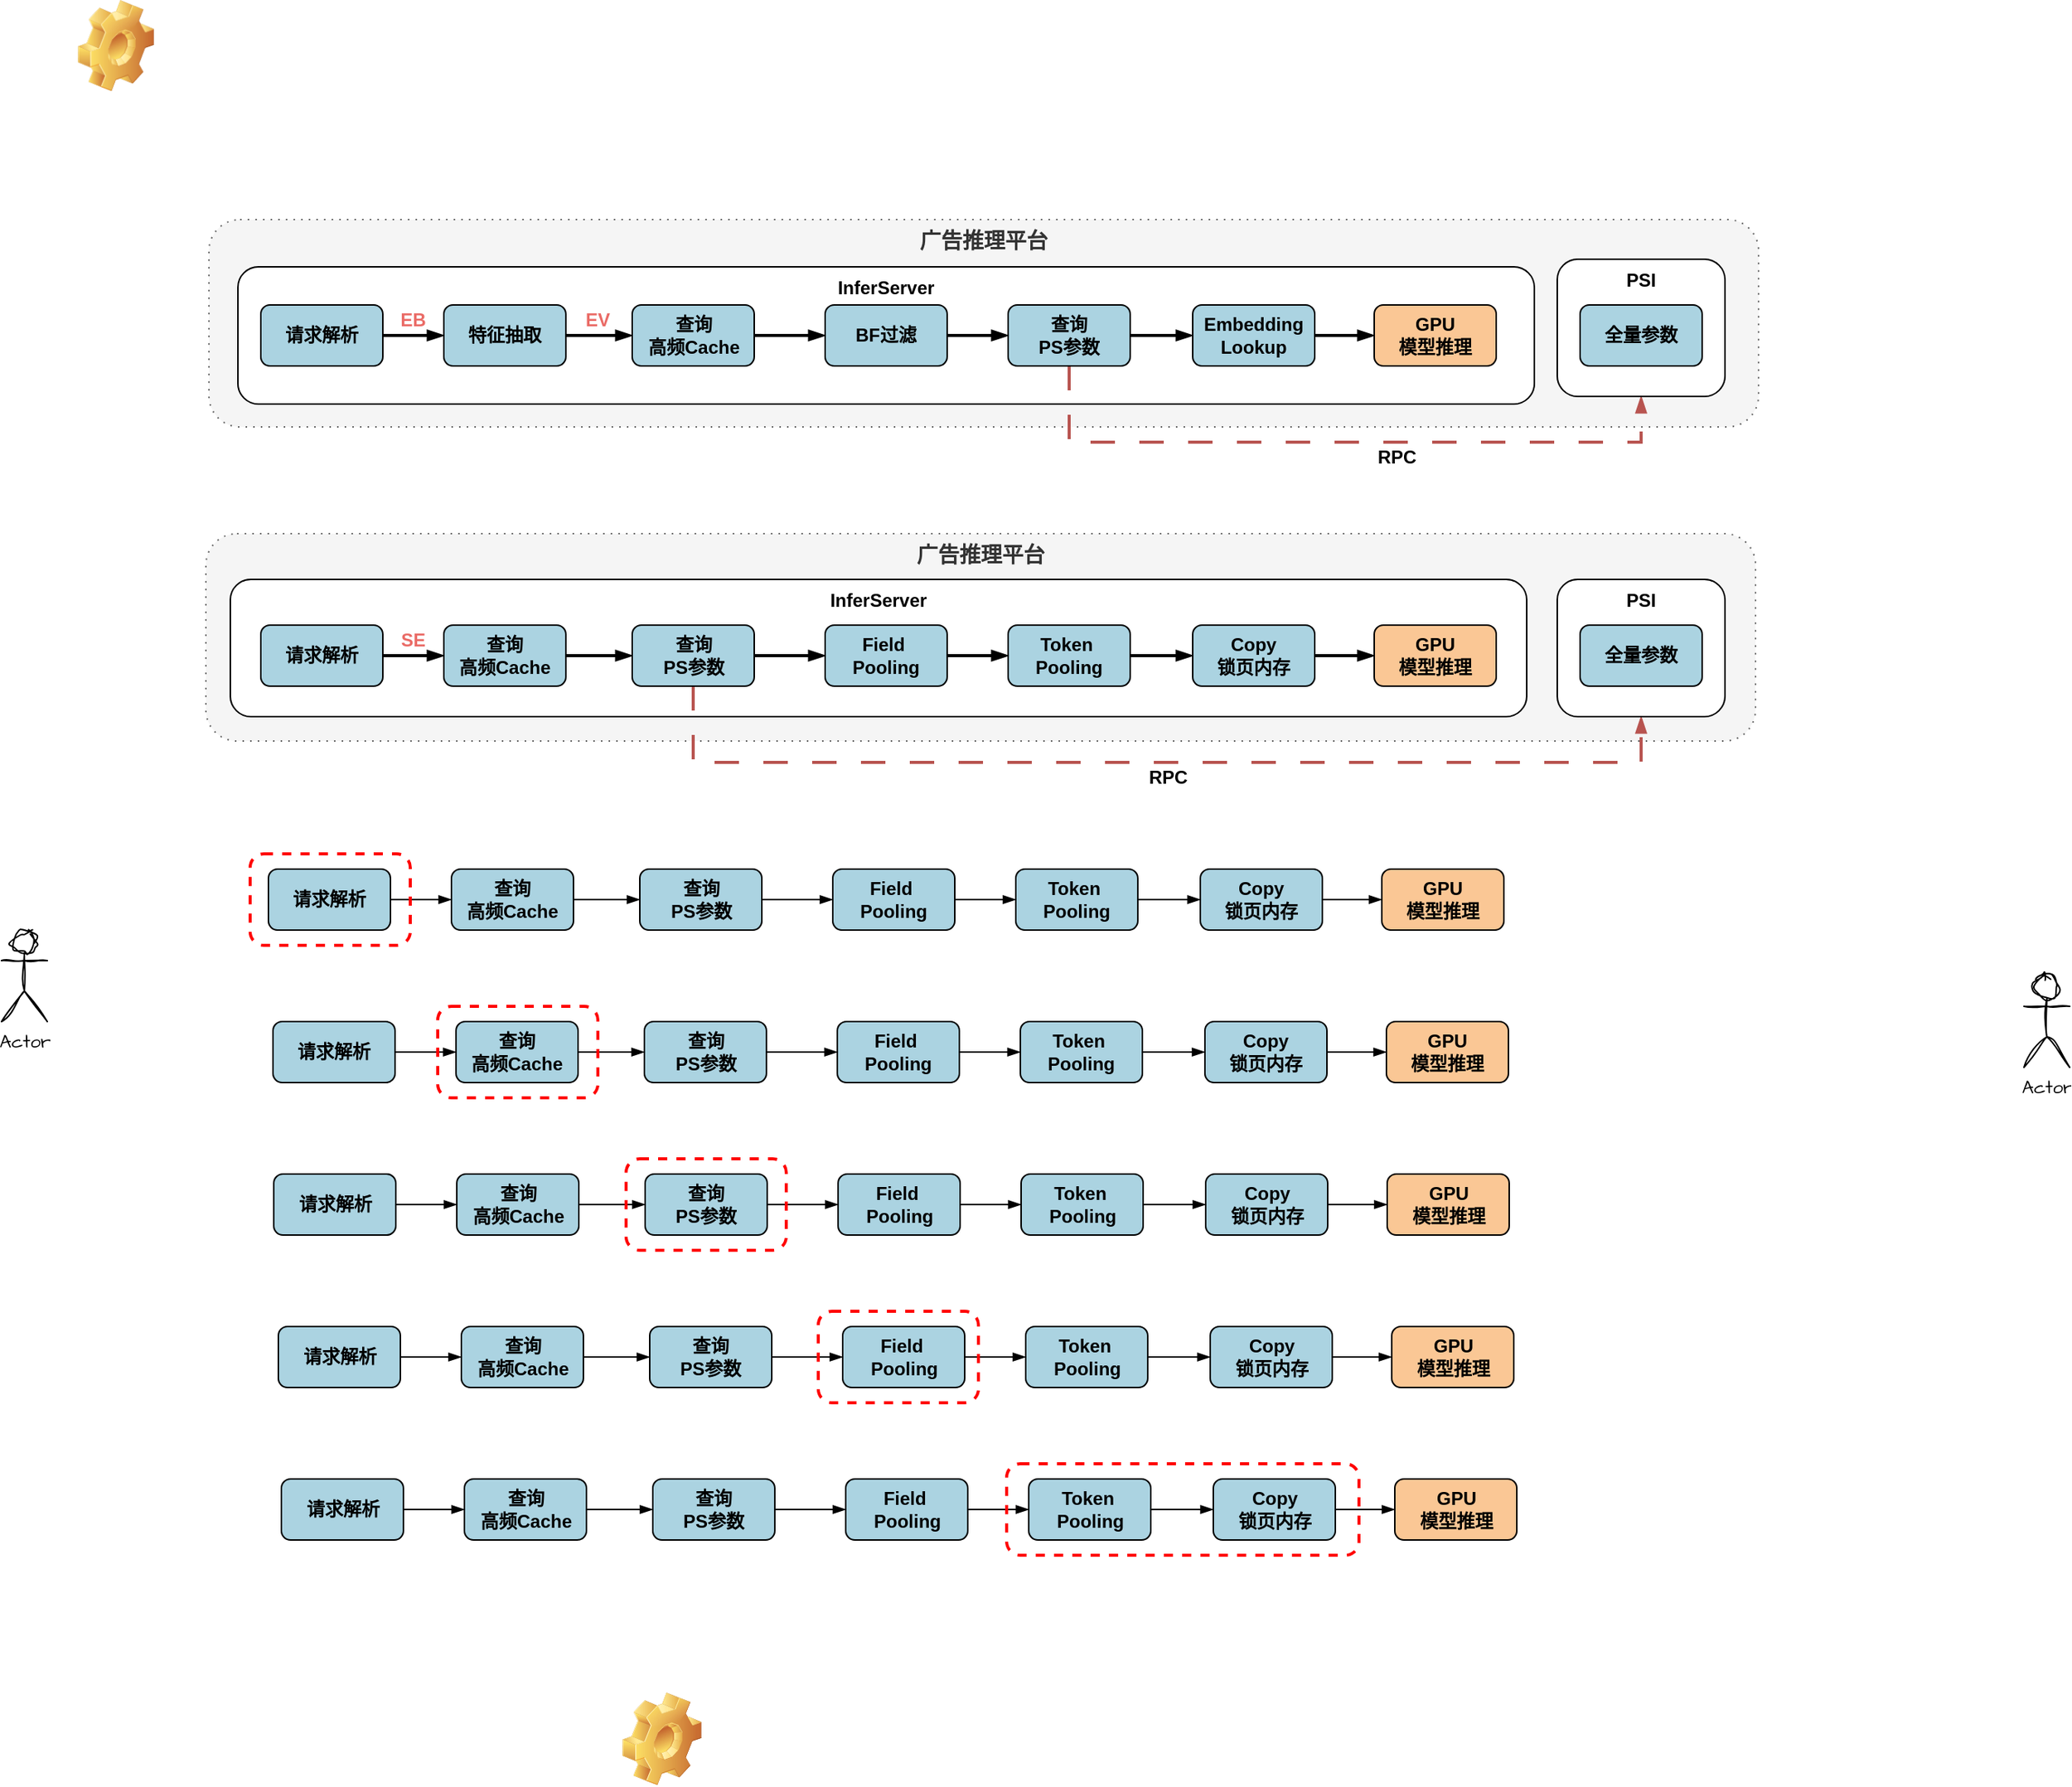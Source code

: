 <mxfile version="27.0.6">
  <diagram name="第 1 页" id="GjEhbLxv8ckOb1mPa53r">
    <mxGraphModel dx="2040" dy="1800" grid="1" gridSize="10" guides="1" tooltips="1" connect="1" arrows="1" fold="1" page="1" pageScale="1" pageWidth="827" pageHeight="1169" math="0" shadow="0">
      <root>
        <mxCell id="0" />
        <mxCell id="1" parent="0" />
        <mxCell id="kPLIuCxcIL4N2UCZBuoY-30" value="&lt;b&gt;&lt;font style=&quot;font-size: 14px;&quot;&gt;广告推理平台&lt;/font&gt;&lt;/b&gt;" style="rounded=1;whiteSpace=wrap;html=1;hachureGap=4;fontFamily=Architects Daughter;fontSource=https%3A%2F%2Ffonts.googleapis.com%2Fcss%3Ffamily%3DArchitects%2BDaughter;dashed=1;dashPattern=1 4;verticalAlign=top;fillColor=#f5f5f5;fontColor=#333333;strokeColor=#666666;" vertex="1" parent="1">
          <mxGeometry x="34" y="340" width="1016" height="136" as="geometry" />
        </mxCell>
        <mxCell id="kPLIuCxcIL4N2UCZBuoY-8" value="&lt;font face=&quot;Helvetica&quot;&gt;&lt;b style=&quot;&quot;&gt;InferServer&lt;/b&gt;&lt;/font&gt;" style="rounded=1;whiteSpace=wrap;html=1;hachureGap=4;fontFamily=Architects Daughter;fontSource=https%3A%2F%2Ffonts.googleapis.com%2Fcss%3Ffamily%3DArchitects%2BDaughter;verticalAlign=top;" vertex="1" parent="1">
          <mxGeometry x="50" y="370" width="850" height="90" as="geometry" />
        </mxCell>
        <mxCell id="kPLIuCxcIL4N2UCZBuoY-9" style="edgeStyle=orthogonalEdgeStyle;rounded=0;hachureGap=4;orthogonalLoop=1;jettySize=auto;html=1;exitX=1;exitY=0.5;exitDx=0;exitDy=0;fontFamily=Architects Daughter;fontSource=https%3A%2F%2Ffonts.googleapis.com%2Fcss%3Ffamily%3DArchitects%2BDaughter;endArrow=blockThin;endFill=1;strokeWidth=2;" edge="1" parent="1" source="kPLIuCxcIL4N2UCZBuoY-1" target="kPLIuCxcIL4N2UCZBuoY-2">
          <mxGeometry relative="1" as="geometry">
            <Array as="points">
              <mxPoint x="170" y="420" />
              <mxPoint x="170" y="420" />
            </Array>
          </mxGeometry>
        </mxCell>
        <mxCell id="kPLIuCxcIL4N2UCZBuoY-1" value="请求解析" style="rounded=1;whiteSpace=wrap;html=1;hachureGap=4;fontFamily=Helvetica;fontStyle=1;fillColor=#ABD3E1;" vertex="1" parent="1">
          <mxGeometry x="70" y="400" width="80" height="40" as="geometry" />
        </mxCell>
        <mxCell id="kPLIuCxcIL4N2UCZBuoY-10" style="edgeStyle=orthogonalEdgeStyle;rounded=0;hachureGap=4;orthogonalLoop=1;jettySize=auto;html=1;exitX=1;exitY=0.5;exitDx=0;exitDy=0;entryX=0;entryY=0.5;entryDx=0;entryDy=0;fontFamily=Architects Daughter;fontSource=https%3A%2F%2Ffonts.googleapis.com%2Fcss%3Ffamily%3DArchitects%2BDaughter;endArrow=blockThin;endFill=1;strokeWidth=2;" edge="1" parent="1" source="kPLIuCxcIL4N2UCZBuoY-2" target="kPLIuCxcIL4N2UCZBuoY-3">
          <mxGeometry relative="1" as="geometry" />
        </mxCell>
        <mxCell id="kPLIuCxcIL4N2UCZBuoY-2" value="查询&lt;div&gt;高频Cache&lt;/div&gt;" style="rounded=1;whiteSpace=wrap;html=1;hachureGap=4;fontFamily=Helvetica;fontStyle=1;fillColor=#ABD3E1;" vertex="1" parent="1">
          <mxGeometry x="190" y="400" width="80" height="40" as="geometry" />
        </mxCell>
        <mxCell id="kPLIuCxcIL4N2UCZBuoY-11" style="edgeStyle=orthogonalEdgeStyle;rounded=0;hachureGap=4;orthogonalLoop=1;jettySize=auto;html=1;exitX=1;exitY=0.5;exitDx=0;exitDy=0;fontFamily=Architects Daughter;fontSource=https%3A%2F%2Ffonts.googleapis.com%2Fcss%3Ffamily%3DArchitects%2BDaughter;endArrow=blockThin;endFill=1;strokeWidth=2;" edge="1" parent="1" source="kPLIuCxcIL4N2UCZBuoY-3" target="kPLIuCxcIL4N2UCZBuoY-4">
          <mxGeometry relative="1" as="geometry" />
        </mxCell>
        <mxCell id="kPLIuCxcIL4N2UCZBuoY-34" style="edgeStyle=orthogonalEdgeStyle;rounded=0;hachureGap=4;orthogonalLoop=1;jettySize=auto;html=1;exitX=0.5;exitY=1;exitDx=0;exitDy=0;entryX=0.5;entryY=1;entryDx=0;entryDy=0;fontFamily=Architects Daughter;fontSource=https%3A%2F%2Ffonts.googleapis.com%2Fcss%3Ffamily%3DArchitects%2BDaughter;endArrow=blockThin;endFill=1;strokeWidth=2;dashed=1;dashPattern=8 8;fillColor=#f8cecc;strokeColor=#b85450;" edge="1" parent="1" source="kPLIuCxcIL4N2UCZBuoY-3" target="kPLIuCxcIL4N2UCZBuoY-29">
          <mxGeometry relative="1" as="geometry">
            <Array as="points">
              <mxPoint x="354" y="490" />
              <mxPoint x="975" y="490" />
            </Array>
          </mxGeometry>
        </mxCell>
        <mxCell id="kPLIuCxcIL4N2UCZBuoY-3" value="查询&lt;div&gt;PS&lt;span style=&quot;background-color: transparent; color: light-dark(rgb(0, 0, 0), rgb(255, 255, 255));&quot;&gt;参数&lt;/span&gt;&lt;/div&gt;" style="rounded=1;whiteSpace=wrap;html=1;hachureGap=4;fontFamily=Helvetica;fontStyle=1;fillColor=#ABD3E1;" vertex="1" parent="1">
          <mxGeometry x="313.5" y="400" width="80" height="40" as="geometry" />
        </mxCell>
        <mxCell id="kPLIuCxcIL4N2UCZBuoY-12" style="edgeStyle=orthogonalEdgeStyle;rounded=0;hachureGap=4;orthogonalLoop=1;jettySize=auto;html=1;exitX=1;exitY=0.5;exitDx=0;exitDy=0;entryX=0;entryY=0.5;entryDx=0;entryDy=0;fontFamily=Architects Daughter;fontSource=https%3A%2F%2Ffonts.googleapis.com%2Fcss%3Ffamily%3DArchitects%2BDaughter;endArrow=blockThin;endFill=1;strokeWidth=2;" edge="1" parent="1" source="kPLIuCxcIL4N2UCZBuoY-4" target="kPLIuCxcIL4N2UCZBuoY-5">
          <mxGeometry relative="1" as="geometry" />
        </mxCell>
        <mxCell id="kPLIuCxcIL4N2UCZBuoY-4" value="Field&amp;nbsp;&lt;div&gt;Pooling&lt;/div&gt;" style="rounded=1;whiteSpace=wrap;html=1;hachureGap=4;fontFamily=Helvetica;fontStyle=1;fillColor=#ABD3E1;" vertex="1" parent="1">
          <mxGeometry x="440" y="400" width="80" height="40" as="geometry" />
        </mxCell>
        <mxCell id="kPLIuCxcIL4N2UCZBuoY-13" style="edgeStyle=orthogonalEdgeStyle;rounded=0;hachureGap=4;orthogonalLoop=1;jettySize=auto;html=1;exitX=1;exitY=0.5;exitDx=0;exitDy=0;entryX=0;entryY=0.5;entryDx=0;entryDy=0;fontFamily=Architects Daughter;fontSource=https%3A%2F%2Ffonts.googleapis.com%2Fcss%3Ffamily%3DArchitects%2BDaughter;endArrow=blockThin;endFill=1;strokeWidth=2;" edge="1" parent="1" source="kPLIuCxcIL4N2UCZBuoY-5" target="kPLIuCxcIL4N2UCZBuoY-6">
          <mxGeometry relative="1" as="geometry" />
        </mxCell>
        <mxCell id="kPLIuCxcIL4N2UCZBuoY-5" value="Token&amp;nbsp;&lt;div&gt;Pooling&lt;/div&gt;" style="rounded=1;whiteSpace=wrap;html=1;hachureGap=4;fontFamily=Helvetica;fontStyle=1;fillColor=#ABD3E1;" vertex="1" parent="1">
          <mxGeometry x="560" y="400" width="80" height="40" as="geometry" />
        </mxCell>
        <mxCell id="kPLIuCxcIL4N2UCZBuoY-14" style="edgeStyle=orthogonalEdgeStyle;rounded=0;hachureGap=4;orthogonalLoop=1;jettySize=auto;html=1;exitX=1;exitY=0.5;exitDx=0;exitDy=0;entryX=0;entryY=0.5;entryDx=0;entryDy=0;fontFamily=Architects Daughter;fontSource=https%3A%2F%2Ffonts.googleapis.com%2Fcss%3Ffamily%3DArchitects%2BDaughter;endArrow=blockThin;endFill=1;strokeWidth=2;" edge="1" parent="1" source="kPLIuCxcIL4N2UCZBuoY-6" target="kPLIuCxcIL4N2UCZBuoY-7">
          <mxGeometry relative="1" as="geometry" />
        </mxCell>
        <mxCell id="kPLIuCxcIL4N2UCZBuoY-6" value="Copy&lt;div&gt;锁页内存&lt;/div&gt;" style="rounded=1;whiteSpace=wrap;html=1;hachureGap=4;fontFamily=Helvetica;fontStyle=1;fillColor=#ABD3E1;" vertex="1" parent="1">
          <mxGeometry x="681" y="400" width="80" height="40" as="geometry" />
        </mxCell>
        <mxCell id="kPLIuCxcIL4N2UCZBuoY-7" value="GPU&lt;div&gt;模型推理&lt;/div&gt;" style="rounded=1;whiteSpace=wrap;html=1;hachureGap=4;fontFamily=Helvetica;fontStyle=1;fillColor=#FAC795;" vertex="1" parent="1">
          <mxGeometry x="800" y="400" width="80" height="40" as="geometry" />
        </mxCell>
        <mxCell id="kPLIuCxcIL4N2UCZBuoY-16" style="edgeStyle=orthogonalEdgeStyle;rounded=0;hachureGap=4;orthogonalLoop=1;jettySize=auto;html=1;exitX=1;exitY=0.5;exitDx=0;exitDy=0;fontFamily=Architects Daughter;fontSource=https%3A%2F%2Ffonts.googleapis.com%2Fcss%3Ffamily%3DArchitects%2BDaughter;endArrow=blockThin;endFill=1;" edge="1" parent="1" source="kPLIuCxcIL4N2UCZBuoY-17" target="kPLIuCxcIL4N2UCZBuoY-19">
          <mxGeometry relative="1" as="geometry">
            <Array as="points">
              <mxPoint x="175" y="580" />
              <mxPoint x="175" y="580" />
            </Array>
          </mxGeometry>
        </mxCell>
        <mxCell id="kPLIuCxcIL4N2UCZBuoY-17" value="请求解析" style="rounded=1;whiteSpace=wrap;html=1;hachureGap=4;fontFamily=Helvetica;fontStyle=1;fillColor=#ABD3E1;" vertex="1" parent="1">
          <mxGeometry x="75" y="560" width="80" height="40" as="geometry" />
        </mxCell>
        <mxCell id="kPLIuCxcIL4N2UCZBuoY-18" style="edgeStyle=orthogonalEdgeStyle;rounded=0;hachureGap=4;orthogonalLoop=1;jettySize=auto;html=1;exitX=1;exitY=0.5;exitDx=0;exitDy=0;entryX=0;entryY=0.5;entryDx=0;entryDy=0;fontFamily=Architects Daughter;fontSource=https%3A%2F%2Ffonts.googleapis.com%2Fcss%3Ffamily%3DArchitects%2BDaughter;endArrow=blockThin;endFill=1;" edge="1" parent="1" source="kPLIuCxcIL4N2UCZBuoY-19" target="kPLIuCxcIL4N2UCZBuoY-21">
          <mxGeometry relative="1" as="geometry" />
        </mxCell>
        <mxCell id="kPLIuCxcIL4N2UCZBuoY-19" value="查询&lt;div&gt;高频Cache&lt;/div&gt;" style="rounded=1;whiteSpace=wrap;html=1;hachureGap=4;fontFamily=Helvetica;fontStyle=1;fillColor=#ABD3E1;" vertex="1" parent="1">
          <mxGeometry x="195" y="560" width="80" height="40" as="geometry" />
        </mxCell>
        <mxCell id="kPLIuCxcIL4N2UCZBuoY-20" style="edgeStyle=orthogonalEdgeStyle;rounded=0;hachureGap=4;orthogonalLoop=1;jettySize=auto;html=1;exitX=1;exitY=0.5;exitDx=0;exitDy=0;fontFamily=Architects Daughter;fontSource=https%3A%2F%2Ffonts.googleapis.com%2Fcss%3Ffamily%3DArchitects%2BDaughter;endArrow=blockThin;endFill=1;" edge="1" parent="1" source="kPLIuCxcIL4N2UCZBuoY-21" target="kPLIuCxcIL4N2UCZBuoY-23">
          <mxGeometry relative="1" as="geometry" />
        </mxCell>
        <mxCell id="kPLIuCxcIL4N2UCZBuoY-21" value="查询&lt;div&gt;PS&lt;span style=&quot;background-color: transparent; color: light-dark(rgb(0, 0, 0), rgb(255, 255, 255));&quot;&gt;参数&lt;/span&gt;&lt;/div&gt;" style="rounded=1;whiteSpace=wrap;html=1;hachureGap=4;fontFamily=Helvetica;fontStyle=1;fillColor=#ABD3E1;" vertex="1" parent="1">
          <mxGeometry x="318.5" y="560" width="80" height="40" as="geometry" />
        </mxCell>
        <mxCell id="kPLIuCxcIL4N2UCZBuoY-22" style="edgeStyle=orthogonalEdgeStyle;rounded=0;hachureGap=4;orthogonalLoop=1;jettySize=auto;html=1;exitX=1;exitY=0.5;exitDx=0;exitDy=0;entryX=0;entryY=0.5;entryDx=0;entryDy=0;fontFamily=Architects Daughter;fontSource=https%3A%2F%2Ffonts.googleapis.com%2Fcss%3Ffamily%3DArchitects%2BDaughter;endArrow=blockThin;endFill=1;" edge="1" parent="1" source="kPLIuCxcIL4N2UCZBuoY-23" target="kPLIuCxcIL4N2UCZBuoY-25">
          <mxGeometry relative="1" as="geometry" />
        </mxCell>
        <mxCell id="kPLIuCxcIL4N2UCZBuoY-23" value="Field&amp;nbsp;&lt;div&gt;Pooling&lt;/div&gt;" style="rounded=1;whiteSpace=wrap;html=1;hachureGap=4;fontFamily=Helvetica;fontStyle=1;fillColor=#ABD3E1;" vertex="1" parent="1">
          <mxGeometry x="445" y="560" width="80" height="40" as="geometry" />
        </mxCell>
        <mxCell id="kPLIuCxcIL4N2UCZBuoY-24" style="edgeStyle=orthogonalEdgeStyle;rounded=0;hachureGap=4;orthogonalLoop=1;jettySize=auto;html=1;exitX=1;exitY=0.5;exitDx=0;exitDy=0;entryX=0;entryY=0.5;entryDx=0;entryDy=0;fontFamily=Architects Daughter;fontSource=https%3A%2F%2Ffonts.googleapis.com%2Fcss%3Ffamily%3DArchitects%2BDaughter;endArrow=blockThin;endFill=1;" edge="1" parent="1" source="kPLIuCxcIL4N2UCZBuoY-25" target="kPLIuCxcIL4N2UCZBuoY-27">
          <mxGeometry relative="1" as="geometry" />
        </mxCell>
        <mxCell id="kPLIuCxcIL4N2UCZBuoY-25" value="Token&amp;nbsp;&lt;div&gt;Pooling&lt;/div&gt;" style="rounded=1;whiteSpace=wrap;html=1;hachureGap=4;fontFamily=Helvetica;fontStyle=1;fillColor=#ABD3E1;" vertex="1" parent="1">
          <mxGeometry x="565" y="560" width="80" height="40" as="geometry" />
        </mxCell>
        <mxCell id="kPLIuCxcIL4N2UCZBuoY-26" style="edgeStyle=orthogonalEdgeStyle;rounded=0;hachureGap=4;orthogonalLoop=1;jettySize=auto;html=1;exitX=1;exitY=0.5;exitDx=0;exitDy=0;entryX=0;entryY=0.5;entryDx=0;entryDy=0;fontFamily=Architects Daughter;fontSource=https%3A%2F%2Ffonts.googleapis.com%2Fcss%3Ffamily%3DArchitects%2BDaughter;endArrow=blockThin;endFill=1;" edge="1" parent="1" source="kPLIuCxcIL4N2UCZBuoY-27" target="kPLIuCxcIL4N2UCZBuoY-28">
          <mxGeometry relative="1" as="geometry" />
        </mxCell>
        <mxCell id="kPLIuCxcIL4N2UCZBuoY-27" value="Copy&lt;div&gt;锁页内存&lt;/div&gt;" style="rounded=1;whiteSpace=wrap;html=1;hachureGap=4;fontFamily=Helvetica;fontStyle=1;fillColor=#ABD3E1;" vertex="1" parent="1">
          <mxGeometry x="686" y="560" width="80" height="40" as="geometry" />
        </mxCell>
        <mxCell id="kPLIuCxcIL4N2UCZBuoY-28" value="GPU&lt;div&gt;模型推理&lt;/div&gt;" style="rounded=1;whiteSpace=wrap;html=1;hachureGap=4;fontFamily=Helvetica;fontStyle=1;fillColor=#FAC795;" vertex="1" parent="1">
          <mxGeometry x="805" y="560" width="80" height="40" as="geometry" />
        </mxCell>
        <mxCell id="kPLIuCxcIL4N2UCZBuoY-29" value="&lt;font face=&quot;Helvetica&quot;&gt;&lt;b style=&quot;&quot;&gt;PSI&lt;/b&gt;&lt;/font&gt;" style="rounded=1;whiteSpace=wrap;html=1;hachureGap=4;fontFamily=Architects Daughter;fontSource=https%3A%2F%2Ffonts.googleapis.com%2Fcss%3Ffamily%3DArchitects%2BDaughter;verticalAlign=top;" vertex="1" parent="1">
          <mxGeometry x="920" y="370" width="110" height="90" as="geometry" />
        </mxCell>
        <mxCell id="kPLIuCxcIL4N2UCZBuoY-33" value="全量参数" style="rounded=1;whiteSpace=wrap;html=1;hachureGap=4;fontFamily=Helvetica;fontStyle=1;fillColor=#ABD3E1;" vertex="1" parent="1">
          <mxGeometry x="935" y="400" width="80" height="40" as="geometry" />
        </mxCell>
        <mxCell id="kPLIuCxcIL4N2UCZBuoY-35" value="RPC" style="text;html=1;align=center;verticalAlign=middle;whiteSpace=wrap;rounded=0;fontFamily=Helvetica;fontStyle=1" vertex="1" parent="1">
          <mxGeometry x="640" y="490" width="50" height="20" as="geometry" />
        </mxCell>
        <mxCell id="kPLIuCxcIL4N2UCZBuoY-36" style="edgeStyle=orthogonalEdgeStyle;rounded=0;hachureGap=4;orthogonalLoop=1;jettySize=auto;html=1;exitX=1;exitY=0.5;exitDx=0;exitDy=0;fontFamily=Architects Daughter;fontSource=https%3A%2F%2Ffonts.googleapis.com%2Fcss%3Ffamily%3DArchitects%2BDaughter;endArrow=blockThin;endFill=1;" edge="1" parent="1" source="kPLIuCxcIL4N2UCZBuoY-37" target="kPLIuCxcIL4N2UCZBuoY-39">
          <mxGeometry relative="1" as="geometry">
            <Array as="points">
              <mxPoint x="178" y="680" />
              <mxPoint x="178" y="680" />
            </Array>
          </mxGeometry>
        </mxCell>
        <mxCell id="kPLIuCxcIL4N2UCZBuoY-37" value="请求解析" style="rounded=1;whiteSpace=wrap;html=1;hachureGap=4;fontFamily=Helvetica;fontStyle=1;fillColor=#ABD3E1;" vertex="1" parent="1">
          <mxGeometry x="78" y="660" width="80" height="40" as="geometry" />
        </mxCell>
        <mxCell id="kPLIuCxcIL4N2UCZBuoY-38" style="edgeStyle=orthogonalEdgeStyle;rounded=0;hachureGap=4;orthogonalLoop=1;jettySize=auto;html=1;exitX=1;exitY=0.5;exitDx=0;exitDy=0;entryX=0;entryY=0.5;entryDx=0;entryDy=0;fontFamily=Architects Daughter;fontSource=https%3A%2F%2Ffonts.googleapis.com%2Fcss%3Ffamily%3DArchitects%2BDaughter;endArrow=blockThin;endFill=1;" edge="1" parent="1" source="kPLIuCxcIL4N2UCZBuoY-39" target="kPLIuCxcIL4N2UCZBuoY-41">
          <mxGeometry relative="1" as="geometry" />
        </mxCell>
        <mxCell id="kPLIuCxcIL4N2UCZBuoY-39" value="查询&lt;div&gt;高频Cache&lt;/div&gt;" style="rounded=1;whiteSpace=wrap;html=1;hachureGap=4;fontFamily=Helvetica;fontStyle=1;fillColor=#ABD3E1;" vertex="1" parent="1">
          <mxGeometry x="198" y="660" width="80" height="40" as="geometry" />
        </mxCell>
        <mxCell id="kPLIuCxcIL4N2UCZBuoY-40" style="edgeStyle=orthogonalEdgeStyle;rounded=0;hachureGap=4;orthogonalLoop=1;jettySize=auto;html=1;exitX=1;exitY=0.5;exitDx=0;exitDy=0;fontFamily=Architects Daughter;fontSource=https%3A%2F%2Ffonts.googleapis.com%2Fcss%3Ffamily%3DArchitects%2BDaughter;endArrow=blockThin;endFill=1;" edge="1" parent="1" source="kPLIuCxcIL4N2UCZBuoY-41" target="kPLIuCxcIL4N2UCZBuoY-43">
          <mxGeometry relative="1" as="geometry" />
        </mxCell>
        <mxCell id="kPLIuCxcIL4N2UCZBuoY-41" value="查询&lt;div&gt;PS&lt;span style=&quot;background-color: transparent; color: light-dark(rgb(0, 0, 0), rgb(255, 255, 255));&quot;&gt;参数&lt;/span&gt;&lt;/div&gt;" style="rounded=1;whiteSpace=wrap;html=1;hachureGap=4;fontFamily=Helvetica;fontStyle=1;fillColor=#ABD3E1;" vertex="1" parent="1">
          <mxGeometry x="321.5" y="660" width="80" height="40" as="geometry" />
        </mxCell>
        <mxCell id="kPLIuCxcIL4N2UCZBuoY-42" style="edgeStyle=orthogonalEdgeStyle;rounded=0;hachureGap=4;orthogonalLoop=1;jettySize=auto;html=1;exitX=1;exitY=0.5;exitDx=0;exitDy=0;entryX=0;entryY=0.5;entryDx=0;entryDy=0;fontFamily=Architects Daughter;fontSource=https%3A%2F%2Ffonts.googleapis.com%2Fcss%3Ffamily%3DArchitects%2BDaughter;endArrow=blockThin;endFill=1;" edge="1" parent="1" source="kPLIuCxcIL4N2UCZBuoY-43" target="kPLIuCxcIL4N2UCZBuoY-45">
          <mxGeometry relative="1" as="geometry" />
        </mxCell>
        <mxCell id="kPLIuCxcIL4N2UCZBuoY-43" value="Field&amp;nbsp;&lt;div&gt;Pooling&lt;/div&gt;" style="rounded=1;whiteSpace=wrap;html=1;hachureGap=4;fontFamily=Helvetica;fontStyle=1;fillColor=#ABD3E1;" vertex="1" parent="1">
          <mxGeometry x="448" y="660" width="80" height="40" as="geometry" />
        </mxCell>
        <mxCell id="kPLIuCxcIL4N2UCZBuoY-44" style="edgeStyle=orthogonalEdgeStyle;rounded=0;hachureGap=4;orthogonalLoop=1;jettySize=auto;html=1;exitX=1;exitY=0.5;exitDx=0;exitDy=0;entryX=0;entryY=0.5;entryDx=0;entryDy=0;fontFamily=Architects Daughter;fontSource=https%3A%2F%2Ffonts.googleapis.com%2Fcss%3Ffamily%3DArchitects%2BDaughter;endArrow=blockThin;endFill=1;" edge="1" parent="1" source="kPLIuCxcIL4N2UCZBuoY-45" target="kPLIuCxcIL4N2UCZBuoY-47">
          <mxGeometry relative="1" as="geometry" />
        </mxCell>
        <mxCell id="kPLIuCxcIL4N2UCZBuoY-45" value="Token&amp;nbsp;&lt;div&gt;Pooling&lt;/div&gt;" style="rounded=1;whiteSpace=wrap;html=1;hachureGap=4;fontFamily=Helvetica;fontStyle=1;fillColor=#ABD3E1;" vertex="1" parent="1">
          <mxGeometry x="568" y="660" width="80" height="40" as="geometry" />
        </mxCell>
        <mxCell id="kPLIuCxcIL4N2UCZBuoY-46" style="edgeStyle=orthogonalEdgeStyle;rounded=0;hachureGap=4;orthogonalLoop=1;jettySize=auto;html=1;exitX=1;exitY=0.5;exitDx=0;exitDy=0;entryX=0;entryY=0.5;entryDx=0;entryDy=0;fontFamily=Architects Daughter;fontSource=https%3A%2F%2Ffonts.googleapis.com%2Fcss%3Ffamily%3DArchitects%2BDaughter;endArrow=blockThin;endFill=1;" edge="1" parent="1" source="kPLIuCxcIL4N2UCZBuoY-47" target="kPLIuCxcIL4N2UCZBuoY-48">
          <mxGeometry relative="1" as="geometry" />
        </mxCell>
        <mxCell id="kPLIuCxcIL4N2UCZBuoY-47" value="Copy&lt;div&gt;锁页内存&lt;/div&gt;" style="rounded=1;whiteSpace=wrap;html=1;hachureGap=4;fontFamily=Helvetica;fontStyle=1;fillColor=#ABD3E1;" vertex="1" parent="1">
          <mxGeometry x="689" y="660" width="80" height="40" as="geometry" />
        </mxCell>
        <mxCell id="kPLIuCxcIL4N2UCZBuoY-48" value="GPU&lt;div&gt;模型推理&lt;/div&gt;" style="rounded=1;whiteSpace=wrap;html=1;hachureGap=4;fontFamily=Helvetica;fontStyle=1;fillColor=#FAC795;" vertex="1" parent="1">
          <mxGeometry x="808" y="660" width="80" height="40" as="geometry" />
        </mxCell>
        <mxCell id="kPLIuCxcIL4N2UCZBuoY-49" style="edgeStyle=orthogonalEdgeStyle;rounded=0;hachureGap=4;orthogonalLoop=1;jettySize=auto;html=1;exitX=1;exitY=0.5;exitDx=0;exitDy=0;fontFamily=Architects Daughter;fontSource=https%3A%2F%2Ffonts.googleapis.com%2Fcss%3Ffamily%3DArchitects%2BDaughter;endArrow=blockThin;endFill=1;" edge="1" parent="1" source="kPLIuCxcIL4N2UCZBuoY-50" target="kPLIuCxcIL4N2UCZBuoY-52">
          <mxGeometry relative="1" as="geometry">
            <Array as="points">
              <mxPoint x="178.5" y="780" />
              <mxPoint x="178.5" y="780" />
            </Array>
          </mxGeometry>
        </mxCell>
        <mxCell id="kPLIuCxcIL4N2UCZBuoY-50" value="请求解析" style="rounded=1;whiteSpace=wrap;html=1;hachureGap=4;fontFamily=Helvetica;fontStyle=1;fillColor=#ABD3E1;" vertex="1" parent="1">
          <mxGeometry x="78.5" y="760" width="80" height="40" as="geometry" />
        </mxCell>
        <mxCell id="kPLIuCxcIL4N2UCZBuoY-51" style="edgeStyle=orthogonalEdgeStyle;rounded=0;hachureGap=4;orthogonalLoop=1;jettySize=auto;html=1;exitX=1;exitY=0.5;exitDx=0;exitDy=0;entryX=0;entryY=0.5;entryDx=0;entryDy=0;fontFamily=Architects Daughter;fontSource=https%3A%2F%2Ffonts.googleapis.com%2Fcss%3Ffamily%3DArchitects%2BDaughter;endArrow=blockThin;endFill=1;" edge="1" parent="1" source="kPLIuCxcIL4N2UCZBuoY-52" target="kPLIuCxcIL4N2UCZBuoY-54">
          <mxGeometry relative="1" as="geometry" />
        </mxCell>
        <mxCell id="kPLIuCxcIL4N2UCZBuoY-52" value="查询&lt;div&gt;高频Cache&lt;/div&gt;" style="rounded=1;whiteSpace=wrap;html=1;hachureGap=4;fontFamily=Helvetica;fontStyle=1;fillColor=#ABD3E1;" vertex="1" parent="1">
          <mxGeometry x="198.5" y="760" width="80" height="40" as="geometry" />
        </mxCell>
        <mxCell id="kPLIuCxcIL4N2UCZBuoY-53" style="edgeStyle=orthogonalEdgeStyle;rounded=0;hachureGap=4;orthogonalLoop=1;jettySize=auto;html=1;exitX=1;exitY=0.5;exitDx=0;exitDy=0;fontFamily=Architects Daughter;fontSource=https%3A%2F%2Ffonts.googleapis.com%2Fcss%3Ffamily%3DArchitects%2BDaughter;endArrow=blockThin;endFill=1;" edge="1" parent="1" source="kPLIuCxcIL4N2UCZBuoY-54" target="kPLIuCxcIL4N2UCZBuoY-56">
          <mxGeometry relative="1" as="geometry" />
        </mxCell>
        <mxCell id="kPLIuCxcIL4N2UCZBuoY-54" value="查询&lt;div&gt;PS&lt;span style=&quot;background-color: transparent; color: light-dark(rgb(0, 0, 0), rgb(255, 255, 255));&quot;&gt;参数&lt;/span&gt;&lt;/div&gt;" style="rounded=1;whiteSpace=wrap;html=1;hachureGap=4;fontFamily=Helvetica;fontStyle=1;fillColor=#ABD3E1;" vertex="1" parent="1">
          <mxGeometry x="322" y="760" width="80" height="40" as="geometry" />
        </mxCell>
        <mxCell id="kPLIuCxcIL4N2UCZBuoY-55" style="edgeStyle=orthogonalEdgeStyle;rounded=0;hachureGap=4;orthogonalLoop=1;jettySize=auto;html=1;exitX=1;exitY=0.5;exitDx=0;exitDy=0;entryX=0;entryY=0.5;entryDx=0;entryDy=0;fontFamily=Architects Daughter;fontSource=https%3A%2F%2Ffonts.googleapis.com%2Fcss%3Ffamily%3DArchitects%2BDaughter;endArrow=blockThin;endFill=1;" edge="1" parent="1" source="kPLIuCxcIL4N2UCZBuoY-56" target="kPLIuCxcIL4N2UCZBuoY-58">
          <mxGeometry relative="1" as="geometry" />
        </mxCell>
        <mxCell id="kPLIuCxcIL4N2UCZBuoY-56" value="Field&amp;nbsp;&lt;div&gt;Pooling&lt;/div&gt;" style="rounded=1;whiteSpace=wrap;html=1;hachureGap=4;fontFamily=Helvetica;fontStyle=1;fillColor=#ABD3E1;" vertex="1" parent="1">
          <mxGeometry x="448.5" y="760" width="80" height="40" as="geometry" />
        </mxCell>
        <mxCell id="kPLIuCxcIL4N2UCZBuoY-57" style="edgeStyle=orthogonalEdgeStyle;rounded=0;hachureGap=4;orthogonalLoop=1;jettySize=auto;html=1;exitX=1;exitY=0.5;exitDx=0;exitDy=0;entryX=0;entryY=0.5;entryDx=0;entryDy=0;fontFamily=Architects Daughter;fontSource=https%3A%2F%2Ffonts.googleapis.com%2Fcss%3Ffamily%3DArchitects%2BDaughter;endArrow=blockThin;endFill=1;" edge="1" parent="1" source="kPLIuCxcIL4N2UCZBuoY-58" target="kPLIuCxcIL4N2UCZBuoY-60">
          <mxGeometry relative="1" as="geometry" />
        </mxCell>
        <mxCell id="kPLIuCxcIL4N2UCZBuoY-58" value="Token&amp;nbsp;&lt;div&gt;Pooling&lt;/div&gt;" style="rounded=1;whiteSpace=wrap;html=1;hachureGap=4;fontFamily=Helvetica;fontStyle=1;fillColor=#ABD3E1;" vertex="1" parent="1">
          <mxGeometry x="568.5" y="760" width="80" height="40" as="geometry" />
        </mxCell>
        <mxCell id="kPLIuCxcIL4N2UCZBuoY-59" style="edgeStyle=orthogonalEdgeStyle;rounded=0;hachureGap=4;orthogonalLoop=1;jettySize=auto;html=1;exitX=1;exitY=0.5;exitDx=0;exitDy=0;entryX=0;entryY=0.5;entryDx=0;entryDy=0;fontFamily=Architects Daughter;fontSource=https%3A%2F%2Ffonts.googleapis.com%2Fcss%3Ffamily%3DArchitects%2BDaughter;endArrow=blockThin;endFill=1;" edge="1" parent="1" source="kPLIuCxcIL4N2UCZBuoY-60" target="kPLIuCxcIL4N2UCZBuoY-61">
          <mxGeometry relative="1" as="geometry" />
        </mxCell>
        <mxCell id="kPLIuCxcIL4N2UCZBuoY-60" value="Copy&lt;div&gt;锁页内存&lt;/div&gt;" style="rounded=1;whiteSpace=wrap;html=1;hachureGap=4;fontFamily=Helvetica;fontStyle=1;fillColor=#ABD3E1;" vertex="1" parent="1">
          <mxGeometry x="689.5" y="760" width="80" height="40" as="geometry" />
        </mxCell>
        <mxCell id="kPLIuCxcIL4N2UCZBuoY-61" value="GPU&lt;div&gt;模型推理&lt;/div&gt;" style="rounded=1;whiteSpace=wrap;html=1;hachureGap=4;fontFamily=Helvetica;fontStyle=1;fillColor=#FAC795;" vertex="1" parent="1">
          <mxGeometry x="808.5" y="760" width="80" height="40" as="geometry" />
        </mxCell>
        <mxCell id="kPLIuCxcIL4N2UCZBuoY-62" style="edgeStyle=orthogonalEdgeStyle;rounded=0;hachureGap=4;orthogonalLoop=1;jettySize=auto;html=1;exitX=1;exitY=0.5;exitDx=0;exitDy=0;fontFamily=Architects Daughter;fontSource=https%3A%2F%2Ffonts.googleapis.com%2Fcss%3Ffamily%3DArchitects%2BDaughter;endArrow=blockThin;endFill=1;" edge="1" parent="1" source="kPLIuCxcIL4N2UCZBuoY-63" target="kPLIuCxcIL4N2UCZBuoY-65">
          <mxGeometry relative="1" as="geometry">
            <Array as="points">
              <mxPoint x="181.5" y="880" />
              <mxPoint x="181.5" y="880" />
            </Array>
          </mxGeometry>
        </mxCell>
        <mxCell id="kPLIuCxcIL4N2UCZBuoY-63" value="请求解析" style="rounded=1;whiteSpace=wrap;html=1;hachureGap=4;fontFamily=Helvetica;fontStyle=1;fillColor=#ABD3E1;" vertex="1" parent="1">
          <mxGeometry x="81.5" y="860" width="80" height="40" as="geometry" />
        </mxCell>
        <mxCell id="kPLIuCxcIL4N2UCZBuoY-64" style="edgeStyle=orthogonalEdgeStyle;rounded=0;hachureGap=4;orthogonalLoop=1;jettySize=auto;html=1;exitX=1;exitY=0.5;exitDx=0;exitDy=0;entryX=0;entryY=0.5;entryDx=0;entryDy=0;fontFamily=Architects Daughter;fontSource=https%3A%2F%2Ffonts.googleapis.com%2Fcss%3Ffamily%3DArchitects%2BDaughter;endArrow=blockThin;endFill=1;" edge="1" parent="1" source="kPLIuCxcIL4N2UCZBuoY-65" target="kPLIuCxcIL4N2UCZBuoY-67">
          <mxGeometry relative="1" as="geometry" />
        </mxCell>
        <mxCell id="kPLIuCxcIL4N2UCZBuoY-65" value="查询&lt;div&gt;高频Cache&lt;/div&gt;" style="rounded=1;whiteSpace=wrap;html=1;hachureGap=4;fontFamily=Helvetica;fontStyle=1;fillColor=#ABD3E1;" vertex="1" parent="1">
          <mxGeometry x="201.5" y="860" width="80" height="40" as="geometry" />
        </mxCell>
        <mxCell id="kPLIuCxcIL4N2UCZBuoY-66" style="edgeStyle=orthogonalEdgeStyle;rounded=0;hachureGap=4;orthogonalLoop=1;jettySize=auto;html=1;exitX=1;exitY=0.5;exitDx=0;exitDy=0;fontFamily=Architects Daughter;fontSource=https%3A%2F%2Ffonts.googleapis.com%2Fcss%3Ffamily%3DArchitects%2BDaughter;endArrow=blockThin;endFill=1;" edge="1" parent="1" source="kPLIuCxcIL4N2UCZBuoY-67" target="kPLIuCxcIL4N2UCZBuoY-69">
          <mxGeometry relative="1" as="geometry" />
        </mxCell>
        <mxCell id="kPLIuCxcIL4N2UCZBuoY-67" value="查询&lt;div&gt;PS&lt;span style=&quot;background-color: transparent; color: light-dark(rgb(0, 0, 0), rgb(255, 255, 255));&quot;&gt;参数&lt;/span&gt;&lt;/div&gt;" style="rounded=1;whiteSpace=wrap;html=1;hachureGap=4;fontFamily=Helvetica;fontStyle=1;fillColor=#ABD3E1;" vertex="1" parent="1">
          <mxGeometry x="325" y="860" width="80" height="40" as="geometry" />
        </mxCell>
        <mxCell id="kPLIuCxcIL4N2UCZBuoY-68" style="edgeStyle=orthogonalEdgeStyle;rounded=0;hachureGap=4;orthogonalLoop=1;jettySize=auto;html=1;exitX=1;exitY=0.5;exitDx=0;exitDy=0;entryX=0;entryY=0.5;entryDx=0;entryDy=0;fontFamily=Architects Daughter;fontSource=https%3A%2F%2Ffonts.googleapis.com%2Fcss%3Ffamily%3DArchitects%2BDaughter;endArrow=blockThin;endFill=1;" edge="1" parent="1" source="kPLIuCxcIL4N2UCZBuoY-69" target="kPLIuCxcIL4N2UCZBuoY-71">
          <mxGeometry relative="1" as="geometry" />
        </mxCell>
        <mxCell id="kPLIuCxcIL4N2UCZBuoY-69" value="Field&amp;nbsp;&lt;div&gt;Pooling&lt;/div&gt;" style="rounded=1;whiteSpace=wrap;html=1;hachureGap=4;fontFamily=Helvetica;fontStyle=1;fillColor=#ABD3E1;" vertex="1" parent="1">
          <mxGeometry x="451.5" y="860" width="80" height="40" as="geometry" />
        </mxCell>
        <mxCell id="kPLIuCxcIL4N2UCZBuoY-70" style="edgeStyle=orthogonalEdgeStyle;rounded=0;hachureGap=4;orthogonalLoop=1;jettySize=auto;html=1;exitX=1;exitY=0.5;exitDx=0;exitDy=0;entryX=0;entryY=0.5;entryDx=0;entryDy=0;fontFamily=Architects Daughter;fontSource=https%3A%2F%2Ffonts.googleapis.com%2Fcss%3Ffamily%3DArchitects%2BDaughter;endArrow=blockThin;endFill=1;" edge="1" parent="1" source="kPLIuCxcIL4N2UCZBuoY-71" target="kPLIuCxcIL4N2UCZBuoY-73">
          <mxGeometry relative="1" as="geometry" />
        </mxCell>
        <mxCell id="kPLIuCxcIL4N2UCZBuoY-71" value="Token&amp;nbsp;&lt;div&gt;Pooling&lt;/div&gt;" style="rounded=1;whiteSpace=wrap;html=1;hachureGap=4;fontFamily=Helvetica;fontStyle=1;fillColor=#ABD3E1;" vertex="1" parent="1">
          <mxGeometry x="571.5" y="860" width="80" height="40" as="geometry" />
        </mxCell>
        <mxCell id="kPLIuCxcIL4N2UCZBuoY-72" style="edgeStyle=orthogonalEdgeStyle;rounded=0;hachureGap=4;orthogonalLoop=1;jettySize=auto;html=1;exitX=1;exitY=0.5;exitDx=0;exitDy=0;entryX=0;entryY=0.5;entryDx=0;entryDy=0;fontFamily=Architects Daughter;fontSource=https%3A%2F%2Ffonts.googleapis.com%2Fcss%3Ffamily%3DArchitects%2BDaughter;endArrow=blockThin;endFill=1;" edge="1" parent="1" source="kPLIuCxcIL4N2UCZBuoY-73" target="kPLIuCxcIL4N2UCZBuoY-74">
          <mxGeometry relative="1" as="geometry" />
        </mxCell>
        <mxCell id="kPLIuCxcIL4N2UCZBuoY-73" value="Copy&lt;div&gt;锁页内存&lt;/div&gt;" style="rounded=1;whiteSpace=wrap;html=1;hachureGap=4;fontFamily=Helvetica;fontStyle=1;fillColor=#ABD3E1;" vertex="1" parent="1">
          <mxGeometry x="692.5" y="860" width="80" height="40" as="geometry" />
        </mxCell>
        <mxCell id="kPLIuCxcIL4N2UCZBuoY-74" value="GPU&lt;div&gt;模型推理&lt;/div&gt;" style="rounded=1;whiteSpace=wrap;html=1;hachureGap=4;fontFamily=Helvetica;fontStyle=1;fillColor=#FAC795;" vertex="1" parent="1">
          <mxGeometry x="811.5" y="860" width="80" height="40" as="geometry" />
        </mxCell>
        <mxCell id="kPLIuCxcIL4N2UCZBuoY-75" value="" style="rounded=1;whiteSpace=wrap;html=1;hachureGap=4;fontFamily=Architects Daughter;fontSource=https%3A%2F%2Ffonts.googleapis.com%2Fcss%3Ffamily%3DArchitects%2BDaughter;dashed=1;strokeColor=#FF0000;fillColor=none;strokeWidth=2;" vertex="1" parent="1">
          <mxGeometry x="63" y="550" width="105" height="60" as="geometry" />
        </mxCell>
        <mxCell id="kPLIuCxcIL4N2UCZBuoY-76" value="" style="rounded=1;whiteSpace=wrap;html=1;hachureGap=4;fontFamily=Architects Daughter;fontSource=https%3A%2F%2Ffonts.googleapis.com%2Fcss%3Ffamily%3DArchitects%2BDaughter;dashed=1;strokeColor=#FF0000;fillColor=none;strokeWidth=2;" vertex="1" parent="1">
          <mxGeometry x="186" y="650" width="105" height="60" as="geometry" />
        </mxCell>
        <mxCell id="kPLIuCxcIL4N2UCZBuoY-77" value="" style="rounded=1;whiteSpace=wrap;html=1;hachureGap=4;fontFamily=Architects Daughter;fontSource=https%3A%2F%2Ffonts.googleapis.com%2Fcss%3Ffamily%3DArchitects%2BDaughter;dashed=1;strokeColor=#FF0000;fillColor=none;strokeWidth=2;" vertex="1" parent="1">
          <mxGeometry x="309.5" y="750" width="105" height="60" as="geometry" />
        </mxCell>
        <mxCell id="kPLIuCxcIL4N2UCZBuoY-78" value="" style="rounded=1;whiteSpace=wrap;html=1;hachureGap=4;fontFamily=Architects Daughter;fontSource=https%3A%2F%2Ffonts.googleapis.com%2Fcss%3Ffamily%3DArchitects%2BDaughter;dashed=1;strokeColor=#FF0000;fillColor=none;strokeWidth=2;" vertex="1" parent="1">
          <mxGeometry x="435.5" y="850" width="105" height="60" as="geometry" />
        </mxCell>
        <mxCell id="kPLIuCxcIL4N2UCZBuoY-79" style="edgeStyle=orthogonalEdgeStyle;rounded=0;hachureGap=4;orthogonalLoop=1;jettySize=auto;html=1;exitX=1;exitY=0.5;exitDx=0;exitDy=0;fontFamily=Architects Daughter;fontSource=https%3A%2F%2Ffonts.googleapis.com%2Fcss%3Ffamily%3DArchitects%2BDaughter;endArrow=blockThin;endFill=1;" edge="1" parent="1" source="kPLIuCxcIL4N2UCZBuoY-80" target="kPLIuCxcIL4N2UCZBuoY-82">
          <mxGeometry relative="1" as="geometry">
            <Array as="points">
              <mxPoint x="183.5" y="980" />
              <mxPoint x="183.5" y="980" />
            </Array>
          </mxGeometry>
        </mxCell>
        <mxCell id="kPLIuCxcIL4N2UCZBuoY-80" value="请求解析" style="rounded=1;whiteSpace=wrap;html=1;hachureGap=4;fontFamily=Helvetica;fontStyle=1;fillColor=#ABD3E1;" vertex="1" parent="1">
          <mxGeometry x="83.5" y="960" width="80" height="40" as="geometry" />
        </mxCell>
        <mxCell id="kPLIuCxcIL4N2UCZBuoY-81" style="edgeStyle=orthogonalEdgeStyle;rounded=0;hachureGap=4;orthogonalLoop=1;jettySize=auto;html=1;exitX=1;exitY=0.5;exitDx=0;exitDy=0;entryX=0;entryY=0.5;entryDx=0;entryDy=0;fontFamily=Architects Daughter;fontSource=https%3A%2F%2Ffonts.googleapis.com%2Fcss%3Ffamily%3DArchitects%2BDaughter;endArrow=blockThin;endFill=1;" edge="1" parent="1" source="kPLIuCxcIL4N2UCZBuoY-82" target="kPLIuCxcIL4N2UCZBuoY-84">
          <mxGeometry relative="1" as="geometry" />
        </mxCell>
        <mxCell id="kPLIuCxcIL4N2UCZBuoY-82" value="查询&lt;div&gt;高频Cache&lt;/div&gt;" style="rounded=1;whiteSpace=wrap;html=1;hachureGap=4;fontFamily=Helvetica;fontStyle=1;fillColor=#ABD3E1;" vertex="1" parent="1">
          <mxGeometry x="203.5" y="960" width="80" height="40" as="geometry" />
        </mxCell>
        <mxCell id="kPLIuCxcIL4N2UCZBuoY-83" style="edgeStyle=orthogonalEdgeStyle;rounded=0;hachureGap=4;orthogonalLoop=1;jettySize=auto;html=1;exitX=1;exitY=0.5;exitDx=0;exitDy=0;fontFamily=Architects Daughter;fontSource=https%3A%2F%2Ffonts.googleapis.com%2Fcss%3Ffamily%3DArchitects%2BDaughter;endArrow=blockThin;endFill=1;" edge="1" parent="1" source="kPLIuCxcIL4N2UCZBuoY-84" target="kPLIuCxcIL4N2UCZBuoY-86">
          <mxGeometry relative="1" as="geometry" />
        </mxCell>
        <mxCell id="kPLIuCxcIL4N2UCZBuoY-84" value="查询&lt;div&gt;PS&lt;span style=&quot;background-color: transparent; color: light-dark(rgb(0, 0, 0), rgb(255, 255, 255));&quot;&gt;参数&lt;/span&gt;&lt;/div&gt;" style="rounded=1;whiteSpace=wrap;html=1;hachureGap=4;fontFamily=Helvetica;fontStyle=1;fillColor=#ABD3E1;" vertex="1" parent="1">
          <mxGeometry x="327" y="960" width="80" height="40" as="geometry" />
        </mxCell>
        <mxCell id="kPLIuCxcIL4N2UCZBuoY-85" style="edgeStyle=orthogonalEdgeStyle;rounded=0;hachureGap=4;orthogonalLoop=1;jettySize=auto;html=1;exitX=1;exitY=0.5;exitDx=0;exitDy=0;entryX=0;entryY=0.5;entryDx=0;entryDy=0;fontFamily=Architects Daughter;fontSource=https%3A%2F%2Ffonts.googleapis.com%2Fcss%3Ffamily%3DArchitects%2BDaughter;endArrow=blockThin;endFill=1;" edge="1" parent="1" source="kPLIuCxcIL4N2UCZBuoY-86" target="kPLIuCxcIL4N2UCZBuoY-88">
          <mxGeometry relative="1" as="geometry" />
        </mxCell>
        <mxCell id="kPLIuCxcIL4N2UCZBuoY-86" value="Field&amp;nbsp;&lt;div&gt;Pooling&lt;/div&gt;" style="rounded=1;whiteSpace=wrap;html=1;hachureGap=4;fontFamily=Helvetica;fontStyle=1;fillColor=#ABD3E1;" vertex="1" parent="1">
          <mxGeometry x="453.5" y="960" width="80" height="40" as="geometry" />
        </mxCell>
        <mxCell id="kPLIuCxcIL4N2UCZBuoY-87" style="edgeStyle=orthogonalEdgeStyle;rounded=0;hachureGap=4;orthogonalLoop=1;jettySize=auto;html=1;exitX=1;exitY=0.5;exitDx=0;exitDy=0;entryX=0;entryY=0.5;entryDx=0;entryDy=0;fontFamily=Architects Daughter;fontSource=https%3A%2F%2Ffonts.googleapis.com%2Fcss%3Ffamily%3DArchitects%2BDaughter;endArrow=blockThin;endFill=1;" edge="1" parent="1" source="kPLIuCxcIL4N2UCZBuoY-88" target="kPLIuCxcIL4N2UCZBuoY-90">
          <mxGeometry relative="1" as="geometry" />
        </mxCell>
        <mxCell id="kPLIuCxcIL4N2UCZBuoY-88" value="Token&amp;nbsp;&lt;div&gt;Pooling&lt;/div&gt;" style="rounded=1;whiteSpace=wrap;html=1;hachureGap=4;fontFamily=Helvetica;fontStyle=1;fillColor=#ABD3E1;" vertex="1" parent="1">
          <mxGeometry x="573.5" y="960" width="80" height="40" as="geometry" />
        </mxCell>
        <mxCell id="kPLIuCxcIL4N2UCZBuoY-89" style="edgeStyle=orthogonalEdgeStyle;rounded=0;hachureGap=4;orthogonalLoop=1;jettySize=auto;html=1;exitX=1;exitY=0.5;exitDx=0;exitDy=0;entryX=0;entryY=0.5;entryDx=0;entryDy=0;fontFamily=Architects Daughter;fontSource=https%3A%2F%2Ffonts.googleapis.com%2Fcss%3Ffamily%3DArchitects%2BDaughter;endArrow=blockThin;endFill=1;" edge="1" parent="1" source="kPLIuCxcIL4N2UCZBuoY-90" target="kPLIuCxcIL4N2UCZBuoY-91">
          <mxGeometry relative="1" as="geometry" />
        </mxCell>
        <mxCell id="kPLIuCxcIL4N2UCZBuoY-90" value="Copy&lt;div&gt;锁页内存&lt;/div&gt;" style="rounded=1;whiteSpace=wrap;html=1;hachureGap=4;fontFamily=Helvetica;fontStyle=1;fillColor=#ABD3E1;" vertex="1" parent="1">
          <mxGeometry x="694.5" y="960" width="80" height="40" as="geometry" />
        </mxCell>
        <mxCell id="kPLIuCxcIL4N2UCZBuoY-91" value="GPU&lt;div&gt;模型推理&lt;/div&gt;" style="rounded=1;whiteSpace=wrap;html=1;hachureGap=4;fontFamily=Helvetica;fontStyle=1;fillColor=#FAC795;" vertex="1" parent="1">
          <mxGeometry x="813.5" y="960" width="80" height="40" as="geometry" />
        </mxCell>
        <mxCell id="kPLIuCxcIL4N2UCZBuoY-92" value="" style="rounded=1;whiteSpace=wrap;html=1;hachureGap=4;fontFamily=Architects Daughter;fontSource=https%3A%2F%2Ffonts.googleapis.com%2Fcss%3Ffamily%3DArchitects%2BDaughter;dashed=1;strokeColor=#FF0000;fillColor=none;strokeWidth=2;" vertex="1" parent="1">
          <mxGeometry x="559" y="950" width="231" height="60" as="geometry" />
        </mxCell>
        <mxCell id="kPLIuCxcIL4N2UCZBuoY-94" value="Actor" style="shape=umlActor;verticalLabelPosition=bottom;verticalAlign=top;html=1;outlineConnect=0;sketch=1;hachureGap=4;jiggle=2;curveFitting=1;fontFamily=Architects Daughter;fontSource=https%3A%2F%2Ffonts.googleapis.com%2Fcss%3Ffamily%3DArchitects%2BDaughter;" vertex="1" parent="1">
          <mxGeometry x="-100" y="600" width="30" height="60" as="geometry" />
        </mxCell>
        <mxCell id="kPLIuCxcIL4N2UCZBuoY-96" value="" style="shape=image;html=1;verticalLabelPosition=bottom;verticalAlign=top;imageAspect=0;image=img/clipart/Gear_128x128.png;sketch=1;hachureGap=4;jiggle=2;curveFitting=1;fontFamily=Architects Daughter;fontSource=https%3A%2F%2Ffonts.googleapis.com%2Fcss%3Ffamily%3DArchitects%2BDaughter;" vertex="1" parent="1">
          <mxGeometry x="-50" y="-10" width="50" height="60" as="geometry" />
        </mxCell>
        <mxCell id="kPLIuCxcIL4N2UCZBuoY-97" value="Actor" style="shape=umlActor;verticalLabelPosition=bottom;verticalAlign=top;html=1;outlineConnect=0;sketch=1;hachureGap=4;jiggle=2;curveFitting=1;fontFamily=Architects Daughter;fontSource=https%3A%2F%2Ffonts.googleapis.com%2Fcss%3Ffamily%3DArchitects%2BDaughter;" vertex="1" parent="1">
          <mxGeometry x="1226" y="630" width="30" height="60" as="geometry" />
        </mxCell>
        <mxCell id="kPLIuCxcIL4N2UCZBuoY-98" value="&lt;b&gt;&lt;font style=&quot;font-size: 14px;&quot;&gt;广告推理平台&lt;/font&gt;&lt;/b&gt;" style="rounded=1;whiteSpace=wrap;html=1;hachureGap=4;fontFamily=Architects Daughter;fontSource=https%3A%2F%2Ffonts.googleapis.com%2Fcss%3Ffamily%3DArchitects%2BDaughter;dashed=1;dashPattern=1 4;verticalAlign=top;fillColor=#f5f5f5;fontColor=#333333;strokeColor=#666666;" vertex="1" parent="1">
          <mxGeometry x="36" y="134" width="1016" height="136" as="geometry" />
        </mxCell>
        <mxCell id="kPLIuCxcIL4N2UCZBuoY-99" value="&lt;font face=&quot;Helvetica&quot;&gt;&lt;b style=&quot;&quot;&gt;InferServer&lt;/b&gt;&lt;/font&gt;" style="rounded=1;whiteSpace=wrap;html=1;hachureGap=4;fontFamily=Architects Daughter;fontSource=https%3A%2F%2Ffonts.googleapis.com%2Fcss%3Ffamily%3DArchitects%2BDaughter;verticalAlign=top;" vertex="1" parent="1">
          <mxGeometry x="55" y="165" width="850" height="90" as="geometry" />
        </mxCell>
        <mxCell id="kPLIuCxcIL4N2UCZBuoY-100" style="edgeStyle=orthogonalEdgeStyle;rounded=0;hachureGap=4;orthogonalLoop=1;jettySize=auto;html=1;exitX=1;exitY=0.5;exitDx=0;exitDy=0;fontFamily=Architects Daughter;fontSource=https%3A%2F%2Ffonts.googleapis.com%2Fcss%3Ffamily%3DArchitects%2BDaughter;endArrow=blockThin;endFill=1;strokeWidth=2;" edge="1" parent="1" source="kPLIuCxcIL4N2UCZBuoY-101" target="kPLIuCxcIL4N2UCZBuoY-103">
          <mxGeometry relative="1" as="geometry">
            <Array as="points">
              <mxPoint x="170" y="210" />
              <mxPoint x="170" y="210" />
            </Array>
          </mxGeometry>
        </mxCell>
        <mxCell id="kPLIuCxcIL4N2UCZBuoY-101" value="请求解析" style="rounded=1;whiteSpace=wrap;html=1;hachureGap=4;fontFamily=Helvetica;fontStyle=1;fillColor=#ABD3E1;" vertex="1" parent="1">
          <mxGeometry x="70" y="190" width="80" height="40" as="geometry" />
        </mxCell>
        <mxCell id="kPLIuCxcIL4N2UCZBuoY-102" style="edgeStyle=orthogonalEdgeStyle;rounded=0;hachureGap=4;orthogonalLoop=1;jettySize=auto;html=1;exitX=1;exitY=0.5;exitDx=0;exitDy=0;entryX=0;entryY=0.5;entryDx=0;entryDy=0;fontFamily=Architects Daughter;fontSource=https%3A%2F%2Ffonts.googleapis.com%2Fcss%3Ffamily%3DArchitects%2BDaughter;endArrow=blockThin;endFill=1;strokeWidth=2;" edge="1" parent="1" source="kPLIuCxcIL4N2UCZBuoY-103" target="kPLIuCxcIL4N2UCZBuoY-106">
          <mxGeometry relative="1" as="geometry" />
        </mxCell>
        <mxCell id="kPLIuCxcIL4N2UCZBuoY-103" value="特征抽取" style="rounded=1;whiteSpace=wrap;html=1;hachureGap=4;fontFamily=Helvetica;fontStyle=1;fillColor=#ABD3E1;" vertex="1" parent="1">
          <mxGeometry x="190" y="190" width="80" height="40" as="geometry" />
        </mxCell>
        <mxCell id="kPLIuCxcIL4N2UCZBuoY-104" style="edgeStyle=orthogonalEdgeStyle;rounded=0;hachureGap=4;orthogonalLoop=1;jettySize=auto;html=1;exitX=1;exitY=0.5;exitDx=0;exitDy=0;fontFamily=Architects Daughter;fontSource=https%3A%2F%2Ffonts.googleapis.com%2Fcss%3Ffamily%3DArchitects%2BDaughter;endArrow=blockThin;endFill=1;strokeWidth=2;" edge="1" parent="1" source="kPLIuCxcIL4N2UCZBuoY-106" target="kPLIuCxcIL4N2UCZBuoY-108">
          <mxGeometry relative="1" as="geometry" />
        </mxCell>
        <mxCell id="kPLIuCxcIL4N2UCZBuoY-106" value="查询&lt;div&gt;高频Cache&lt;/div&gt;" style="rounded=1;whiteSpace=wrap;html=1;hachureGap=4;fontFamily=Helvetica;fontStyle=1;fillColor=#ABD3E1;" vertex="1" parent="1">
          <mxGeometry x="313.5" y="190" width="80" height="40" as="geometry" />
        </mxCell>
        <mxCell id="kPLIuCxcIL4N2UCZBuoY-107" style="edgeStyle=orthogonalEdgeStyle;rounded=0;hachureGap=4;orthogonalLoop=1;jettySize=auto;html=1;exitX=1;exitY=0.5;exitDx=0;exitDy=0;entryX=0;entryY=0.5;entryDx=0;entryDy=0;fontFamily=Architects Daughter;fontSource=https%3A%2F%2Ffonts.googleapis.com%2Fcss%3Ffamily%3DArchitects%2BDaughter;endArrow=blockThin;endFill=1;strokeWidth=2;" edge="1" parent="1" source="kPLIuCxcIL4N2UCZBuoY-108" target="kPLIuCxcIL4N2UCZBuoY-110">
          <mxGeometry relative="1" as="geometry" />
        </mxCell>
        <mxCell id="kPLIuCxcIL4N2UCZBuoY-108" value="BF过滤" style="rounded=1;whiteSpace=wrap;html=1;hachureGap=4;fontFamily=Helvetica;fontStyle=1;fillColor=#ABD3E1;" vertex="1" parent="1">
          <mxGeometry x="440" y="190" width="80" height="40" as="geometry" />
        </mxCell>
        <mxCell id="kPLIuCxcIL4N2UCZBuoY-109" style="edgeStyle=orthogonalEdgeStyle;rounded=0;hachureGap=4;orthogonalLoop=1;jettySize=auto;html=1;exitX=1;exitY=0.5;exitDx=0;exitDy=0;entryX=0;entryY=0.5;entryDx=0;entryDy=0;fontFamily=Architects Daughter;fontSource=https%3A%2F%2Ffonts.googleapis.com%2Fcss%3Ffamily%3DArchitects%2BDaughter;endArrow=blockThin;endFill=1;strokeWidth=2;" edge="1" parent="1" source="kPLIuCxcIL4N2UCZBuoY-110" target="kPLIuCxcIL4N2UCZBuoY-112">
          <mxGeometry relative="1" as="geometry" />
        </mxCell>
        <mxCell id="kPLIuCxcIL4N2UCZBuoY-117" style="edgeStyle=orthogonalEdgeStyle;rounded=0;hachureGap=4;orthogonalLoop=1;jettySize=auto;html=1;exitX=0.5;exitY=1;exitDx=0;exitDy=0;fontFamily=Architects Daughter;fontSource=https%3A%2F%2Ffonts.googleapis.com%2Fcss%3Ffamily%3DArchitects%2BDaughter;endArrow=blockThin;endFill=1;fontStyle=1;strokeWidth=2;entryX=0.5;entryY=1;entryDx=0;entryDy=0;dashed=1;dashPattern=8 8;fillColor=#f8cecc;strokeColor=#b85450;" edge="1" parent="1" source="kPLIuCxcIL4N2UCZBuoY-110" target="kPLIuCxcIL4N2UCZBuoY-114">
          <mxGeometry relative="1" as="geometry">
            <mxPoint x="975" y="260" as="targetPoint" />
            <Array as="points">
              <mxPoint x="600" y="280" />
              <mxPoint x="975" y="280" />
            </Array>
          </mxGeometry>
        </mxCell>
        <mxCell id="kPLIuCxcIL4N2UCZBuoY-110" value="查询&lt;div&gt;PS&lt;span style=&quot;background-color: transparent; color: light-dark(rgb(0, 0, 0), rgb(255, 255, 255));&quot;&gt;参数&lt;/span&gt;&lt;/div&gt;" style="rounded=1;whiteSpace=wrap;html=1;hachureGap=4;fontFamily=Helvetica;fontStyle=1;fillColor=#ABD3E1;" vertex="1" parent="1">
          <mxGeometry x="560" y="190" width="80" height="40" as="geometry" />
        </mxCell>
        <mxCell id="kPLIuCxcIL4N2UCZBuoY-111" style="edgeStyle=orthogonalEdgeStyle;rounded=0;hachureGap=4;orthogonalLoop=1;jettySize=auto;html=1;exitX=1;exitY=0.5;exitDx=0;exitDy=0;entryX=0;entryY=0.5;entryDx=0;entryDy=0;fontFamily=Architects Daughter;fontSource=https%3A%2F%2Ffonts.googleapis.com%2Fcss%3Ffamily%3DArchitects%2BDaughter;endArrow=blockThin;endFill=1;strokeWidth=2;" edge="1" parent="1" source="kPLIuCxcIL4N2UCZBuoY-112" target="kPLIuCxcIL4N2UCZBuoY-113">
          <mxGeometry relative="1" as="geometry" />
        </mxCell>
        <mxCell id="kPLIuCxcIL4N2UCZBuoY-112" value="&lt;div&gt;Embedding&lt;/div&gt;Lookup" style="rounded=1;whiteSpace=wrap;html=1;hachureGap=4;fontFamily=Helvetica;fontStyle=1;fillColor=#ABD3E1;" vertex="1" parent="1">
          <mxGeometry x="681" y="190" width="80" height="40" as="geometry" />
        </mxCell>
        <mxCell id="kPLIuCxcIL4N2UCZBuoY-113" value="GPU&lt;div&gt;模型推理&lt;/div&gt;" style="rounded=1;whiteSpace=wrap;html=1;hachureGap=4;fontFamily=Helvetica;fontStyle=1;fillColor=#FAC795;" vertex="1" parent="1">
          <mxGeometry x="800" y="190" width="80" height="40" as="geometry" />
        </mxCell>
        <mxCell id="kPLIuCxcIL4N2UCZBuoY-114" value="&lt;font face=&quot;Helvetica&quot;&gt;&lt;b style=&quot;&quot;&gt;PSI&lt;/b&gt;&lt;/font&gt;" style="rounded=1;whiteSpace=wrap;html=1;hachureGap=4;fontFamily=Architects Daughter;fontSource=https%3A%2F%2Ffonts.googleapis.com%2Fcss%3Ffamily%3DArchitects%2BDaughter;verticalAlign=top;" vertex="1" parent="1">
          <mxGeometry x="920" y="160" width="110" height="90" as="geometry" />
        </mxCell>
        <mxCell id="kPLIuCxcIL4N2UCZBuoY-115" value="全量参数" style="rounded=1;whiteSpace=wrap;html=1;hachureGap=4;fontFamily=Helvetica;fontStyle=1;fillColor=#ABD3E1;" vertex="1" parent="1">
          <mxGeometry x="935" y="190" width="80" height="40" as="geometry" />
        </mxCell>
        <mxCell id="kPLIuCxcIL4N2UCZBuoY-116" value="RPC" style="text;html=1;align=center;verticalAlign=middle;whiteSpace=wrap;rounded=0;fontFamily=Helvetica;fontStyle=1" vertex="1" parent="1">
          <mxGeometry x="790" y="280" width="50" height="20" as="geometry" />
        </mxCell>
        <mxCell id="kPLIuCxcIL4N2UCZBuoY-118" value="EV" style="text;html=1;align=center;verticalAlign=middle;whiteSpace=wrap;rounded=0;fontFamily=Helvetica;fontStyle=1;fontColor=#EA6B66;" vertex="1" parent="1">
          <mxGeometry x="275" y="190" width="32" height="20" as="geometry" />
        </mxCell>
        <mxCell id="kPLIuCxcIL4N2UCZBuoY-119" value="EB" style="text;html=1;align=center;verticalAlign=middle;whiteSpace=wrap;rounded=0;fontFamily=Helvetica;fontStyle=1;fontColor=#EA6B66;" vertex="1" parent="1">
          <mxGeometry x="155" y="190" width="30" height="20" as="geometry" />
        </mxCell>
        <mxCell id="kPLIuCxcIL4N2UCZBuoY-120" value="SE" style="text;html=1;align=center;verticalAlign=middle;whiteSpace=wrap;rounded=0;fontFamily=Helvetica;fontStyle=1;fontColor=#EA6B66;" vertex="1" parent="1">
          <mxGeometry x="155" y="400" width="30" height="20" as="geometry" />
        </mxCell>
        <mxCell id="kPLIuCxcIL4N2UCZBuoY-121" value="" style="shape=image;html=1;verticalLabelPosition=bottom;verticalAlign=top;imageAspect=1;aspect=fixed;image=img/clipart/Gear_128x128.png;sketch=1;hachureGap=4;jiggle=2;curveFitting=1;fontFamily=Architects Daughter;fontSource=https%3A%2F%2Ffonts.googleapis.com%2Fcss%3Ffamily%3DArchitects%2BDaughter;" vertex="1" parent="1">
          <mxGeometry x="307" y="1100" width="52" height="61" as="geometry" />
        </mxCell>
      </root>
    </mxGraphModel>
  </diagram>
</mxfile>
